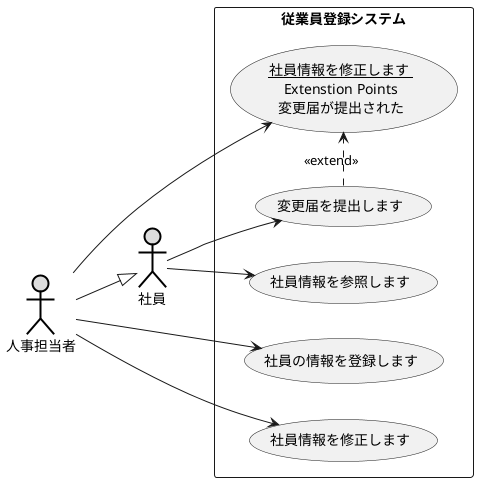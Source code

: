 @startuml ユースケース図
left to right direction
actor 人事担当者#DDDDDD;line:black;line.bold;
actor 社員#DDDDDD;line:black;line.bold;
rectangle 従業員登録システム{
usecase 社員の情報を登録します
usecase 社員情報を参照します
usecase (<u>社員情報を修正します<u> \nExtenstion Points\n変更届が提出された) as input
usecase 社員情報を修正します
usecase 変更届を提出します
}
人事担当者--> 社員の情報を登録します
人事担当者--> 社員情報を修正します
社員 --> 社員情報を参照します 
社員 --> 変更届を提出します
変更届を提出します .> input: <<extend>>
人事担当者--> input
人事担当者 --|> 社員
@enduml